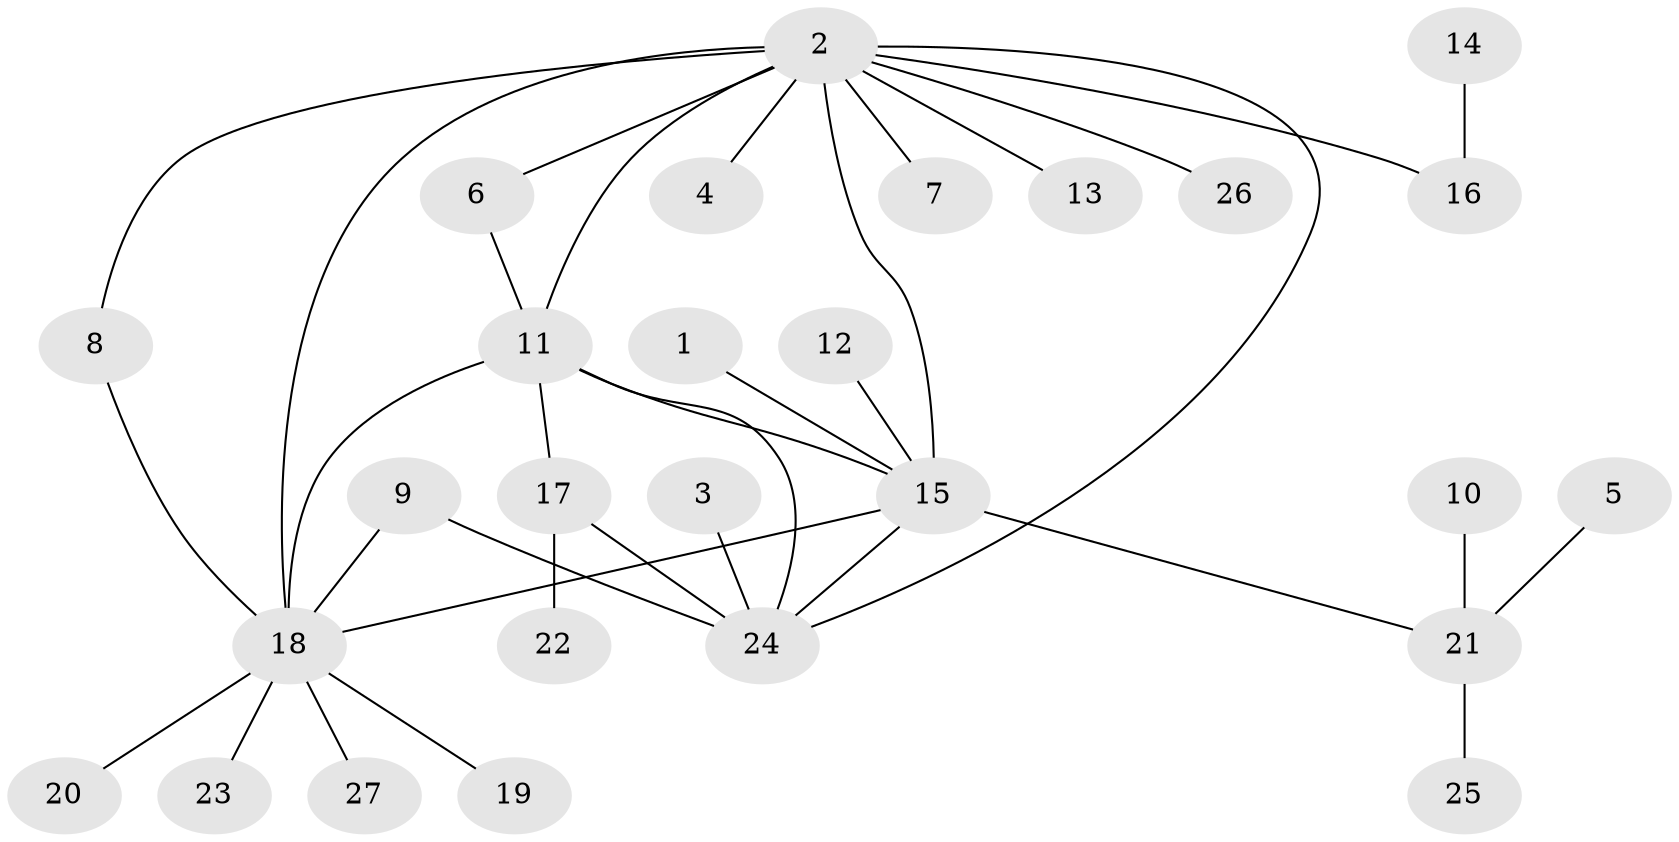 // original degree distribution, {7: 0.057692307692307696, 5: 0.019230769230769232, 6: 0.038461538461538464, 3: 0.07692307692307693, 11: 0.019230769230769232, 10: 0.019230769230769232, 1: 0.5961538461538461, 2: 0.15384615384615385, 4: 0.019230769230769232}
// Generated by graph-tools (version 1.1) at 2025/26/03/09/25 03:26:34]
// undirected, 27 vertices, 35 edges
graph export_dot {
graph [start="1"]
  node [color=gray90,style=filled];
  1;
  2;
  3;
  4;
  5;
  6;
  7;
  8;
  9;
  10;
  11;
  12;
  13;
  14;
  15;
  16;
  17;
  18;
  19;
  20;
  21;
  22;
  23;
  24;
  25;
  26;
  27;
  1 -- 15 [weight=1.0];
  2 -- 4 [weight=1.0];
  2 -- 6 [weight=1.0];
  2 -- 7 [weight=1.0];
  2 -- 8 [weight=1.0];
  2 -- 11 [weight=1.0];
  2 -- 13 [weight=1.0];
  2 -- 15 [weight=1.0];
  2 -- 16 [weight=1.0];
  2 -- 18 [weight=1.0];
  2 -- 24 [weight=1.0];
  2 -- 26 [weight=1.0];
  3 -- 24 [weight=1.0];
  5 -- 21 [weight=1.0];
  6 -- 11 [weight=1.0];
  8 -- 18 [weight=1.0];
  9 -- 18 [weight=1.0];
  9 -- 24 [weight=1.0];
  10 -- 21 [weight=1.0];
  11 -- 15 [weight=2.0];
  11 -- 17 [weight=1.0];
  11 -- 18 [weight=1.0];
  11 -- 24 [weight=1.0];
  12 -- 15 [weight=1.0];
  14 -- 16 [weight=1.0];
  15 -- 18 [weight=1.0];
  15 -- 21 [weight=1.0];
  15 -- 24 [weight=1.0];
  17 -- 22 [weight=1.0];
  17 -- 24 [weight=1.0];
  18 -- 19 [weight=1.0];
  18 -- 20 [weight=1.0];
  18 -- 23 [weight=1.0];
  18 -- 27 [weight=1.0];
  21 -- 25 [weight=1.0];
}
